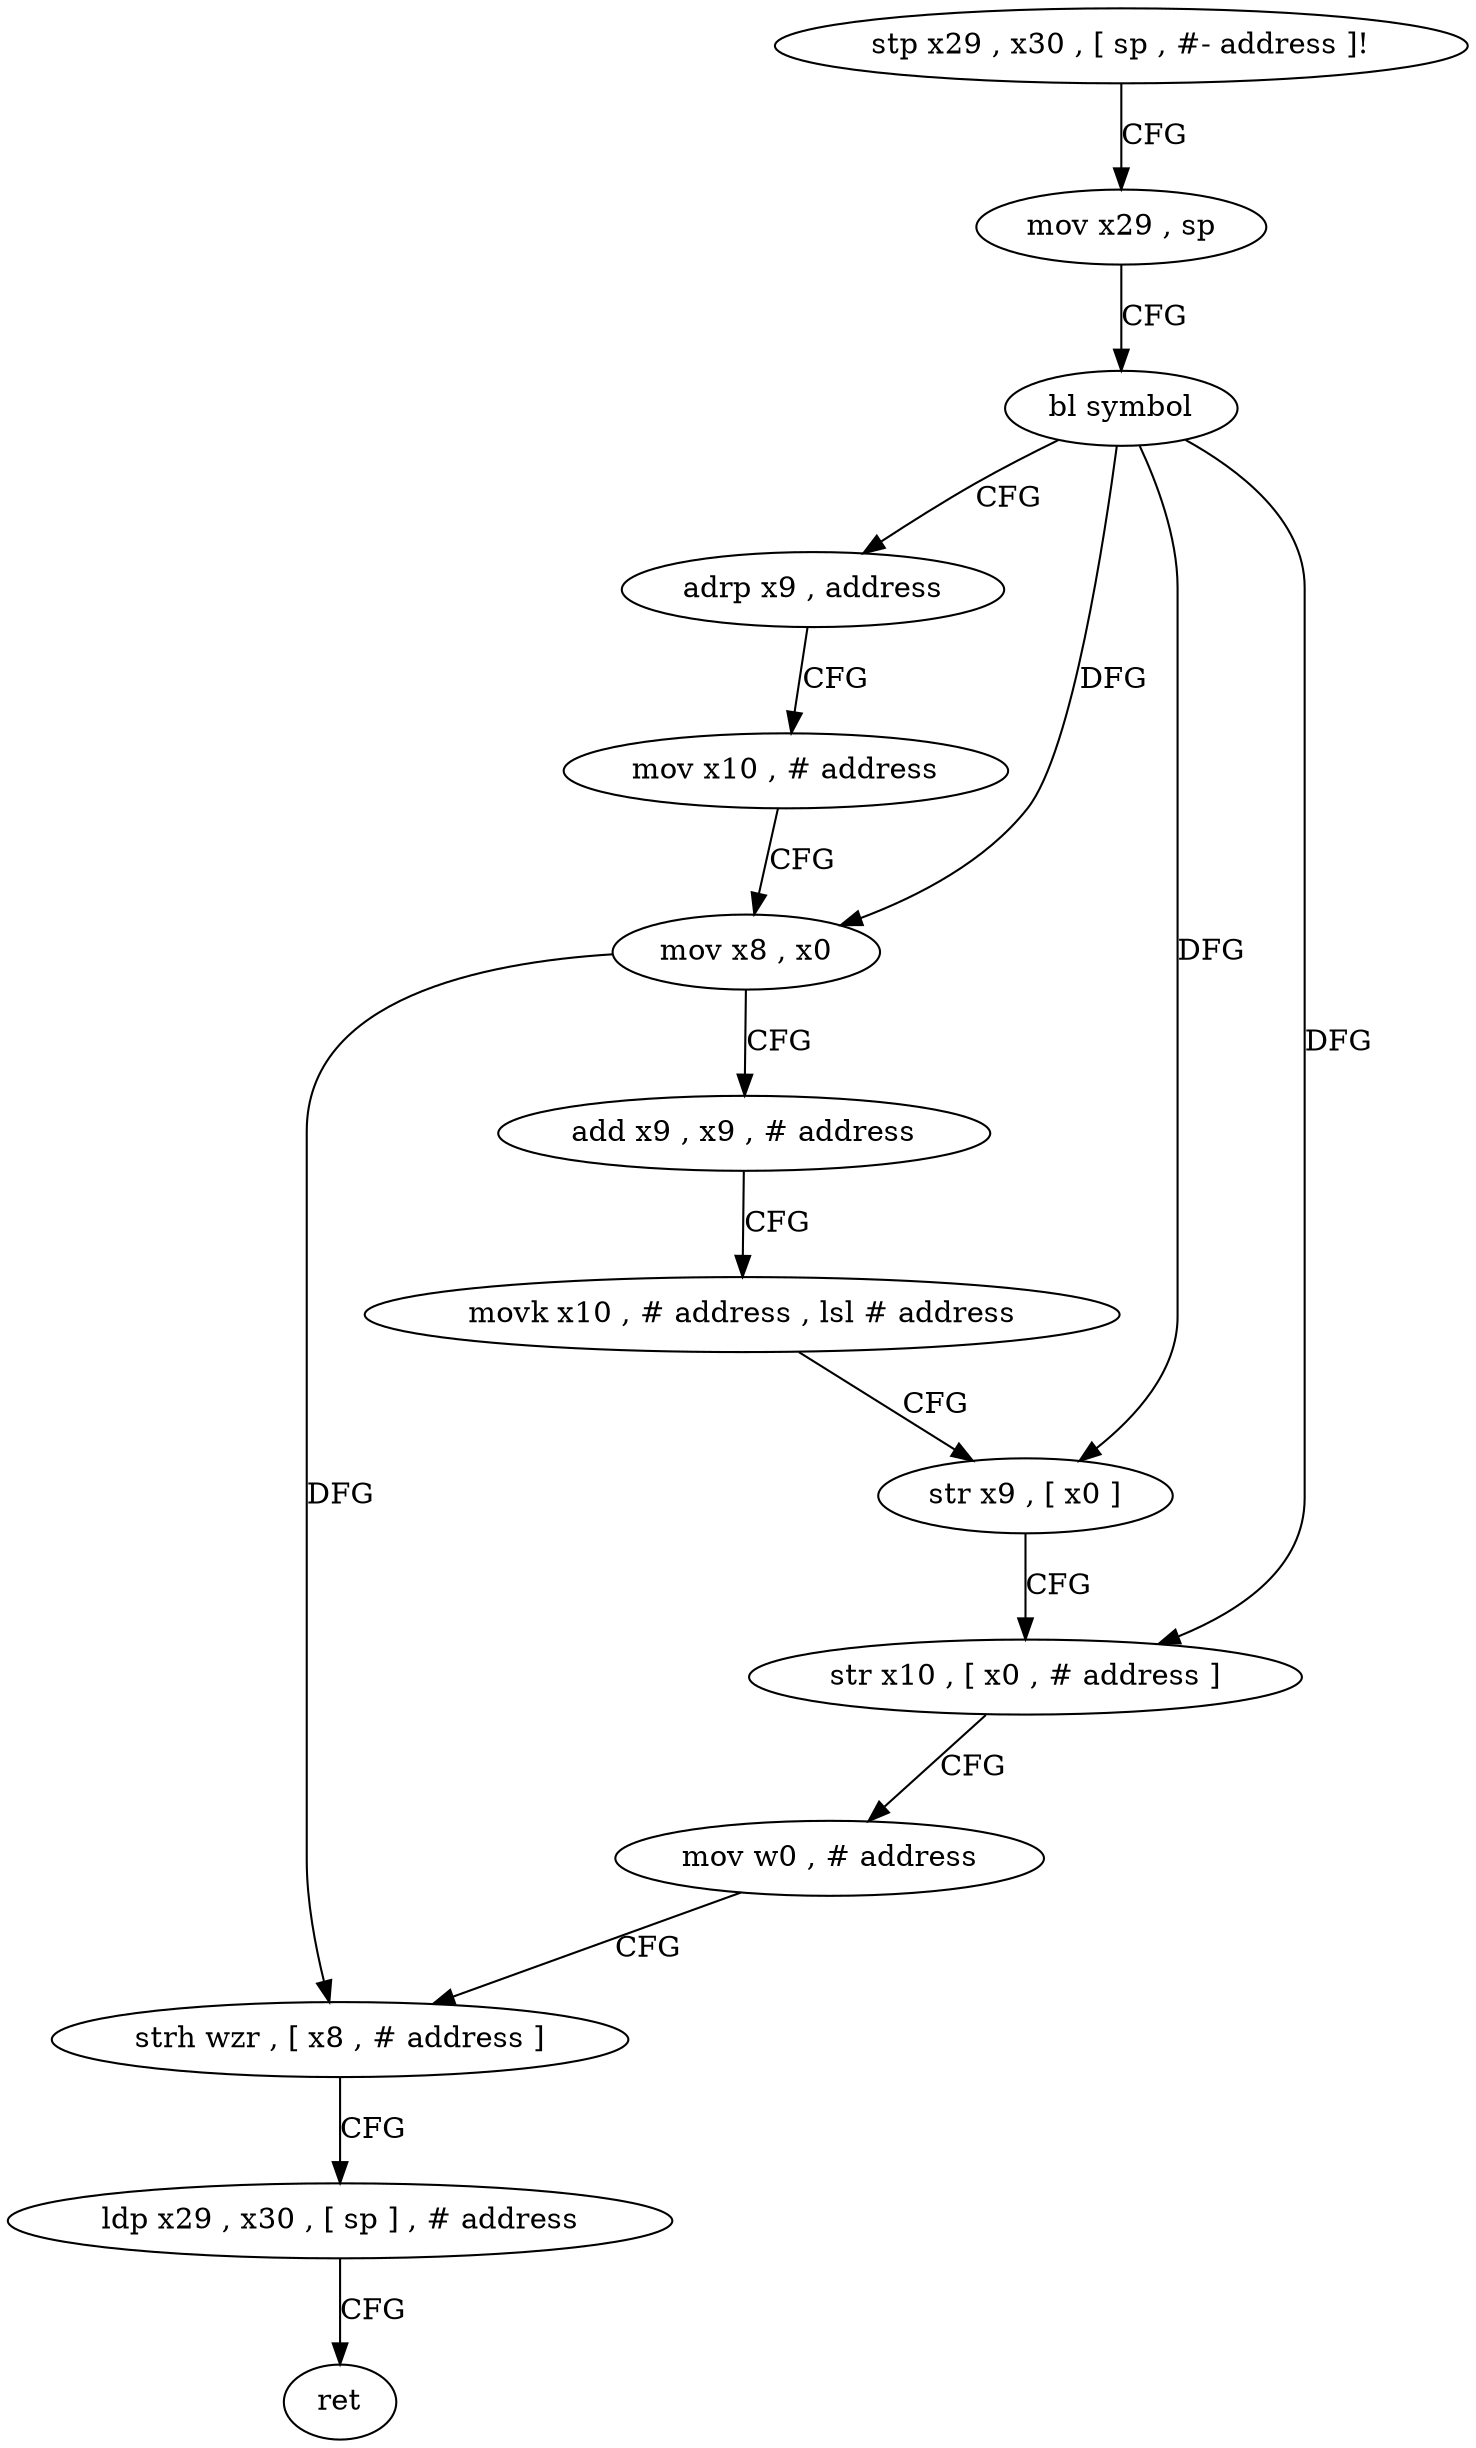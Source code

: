 digraph "func" {
"4248232" [label = "stp x29 , x30 , [ sp , #- address ]!" ]
"4248236" [label = "mov x29 , sp" ]
"4248240" [label = "bl symbol" ]
"4248244" [label = "adrp x9 , address" ]
"4248248" [label = "mov x10 , # address" ]
"4248252" [label = "mov x8 , x0" ]
"4248256" [label = "add x9 , x9 , # address" ]
"4248260" [label = "movk x10 , # address , lsl # address" ]
"4248264" [label = "str x9 , [ x0 ]" ]
"4248268" [label = "str x10 , [ x0 , # address ]" ]
"4248272" [label = "mov w0 , # address" ]
"4248276" [label = "strh wzr , [ x8 , # address ]" ]
"4248280" [label = "ldp x29 , x30 , [ sp ] , # address" ]
"4248284" [label = "ret" ]
"4248232" -> "4248236" [ label = "CFG" ]
"4248236" -> "4248240" [ label = "CFG" ]
"4248240" -> "4248244" [ label = "CFG" ]
"4248240" -> "4248252" [ label = "DFG" ]
"4248240" -> "4248264" [ label = "DFG" ]
"4248240" -> "4248268" [ label = "DFG" ]
"4248244" -> "4248248" [ label = "CFG" ]
"4248248" -> "4248252" [ label = "CFG" ]
"4248252" -> "4248256" [ label = "CFG" ]
"4248252" -> "4248276" [ label = "DFG" ]
"4248256" -> "4248260" [ label = "CFG" ]
"4248260" -> "4248264" [ label = "CFG" ]
"4248264" -> "4248268" [ label = "CFG" ]
"4248268" -> "4248272" [ label = "CFG" ]
"4248272" -> "4248276" [ label = "CFG" ]
"4248276" -> "4248280" [ label = "CFG" ]
"4248280" -> "4248284" [ label = "CFG" ]
}
